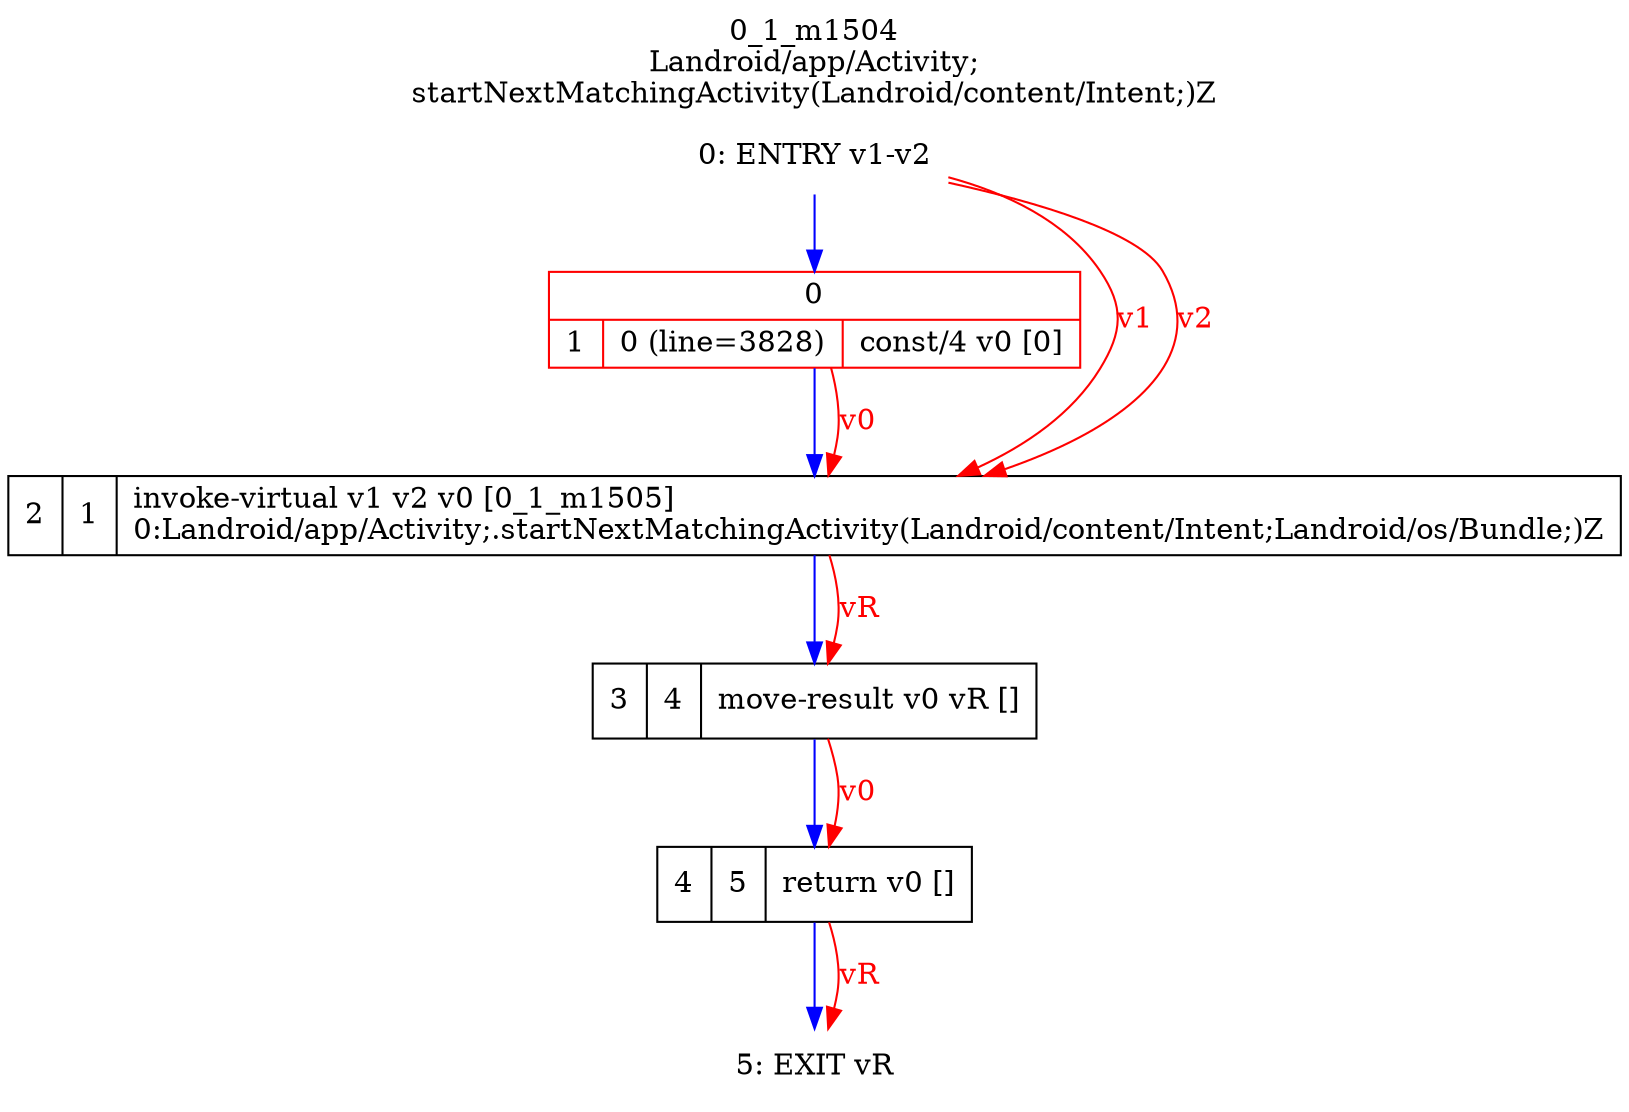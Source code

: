 digraph G {
rankdir=UD;
labelloc=t;
label="0_1_m1504\nLandroid/app/Activity;
startNextMatchingActivity(Landroid/content/Intent;)Z";
0[label="0: ENTRY v1-v2",shape=plaintext];
1[label="{0|{1|0 (line=3828)|const/4 v0 [0]\l}}",shape=record, color=red];
2[label="2|1|invoke-virtual v1 v2 v0 [0_1_m1505]\l0:Landroid/app/Activity;.startNextMatchingActivity(Landroid/content/Intent;Landroid/os/Bundle;)Z\l",shape=record,URL="0_1_m1505.dot"];
3[label="3|4|move-result v0 vR []\l",shape=record];
4[label="4|5|return v0 []\l",shape=record];
5[label="5: EXIT vR",shape=plaintext];
0->1 [color=blue, fontcolor=blue,weight=100, taillabel=""];
1->2 [color=blue, fontcolor=blue,weight=100, taillabel=""];
2->3 [color=blue, fontcolor=blue,weight=100, taillabel=""];
3->4 [color=blue, fontcolor=blue,weight=100, taillabel=""];
4->5 [color=blue, fontcolor=blue,weight=100, taillabel=""];
0->2 [color=red, fontcolor=red, label="v1"];
0->2 [color=red, fontcolor=red, label="v2"];
1->2 [color=red, fontcolor=red, label="v0"];
2->3 [color=red, fontcolor=red, label="vR"];
3->4 [color=red, fontcolor=red, label="v0"];
4->5 [color=red, fontcolor=red, label="vR"];
}
